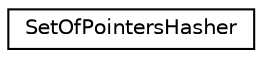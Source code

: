 digraph "Graphical Class Hierarchy"
{
 // INTERACTIVE_SVG=YES
 // LATEX_PDF_SIZE
  edge [fontname="Helvetica",fontsize="10",labelfontname="Helvetica",labelfontsize="10"];
  node [fontname="Helvetica",fontsize="10",shape=record];
  rankdir="LR";
  Node0 [label="SetOfPointersHasher",height=0.2,width=0.4,color="black", fillcolor="white", style="filled",URL="$structSetOfPointersHasher.html",tooltip=" "];
}
